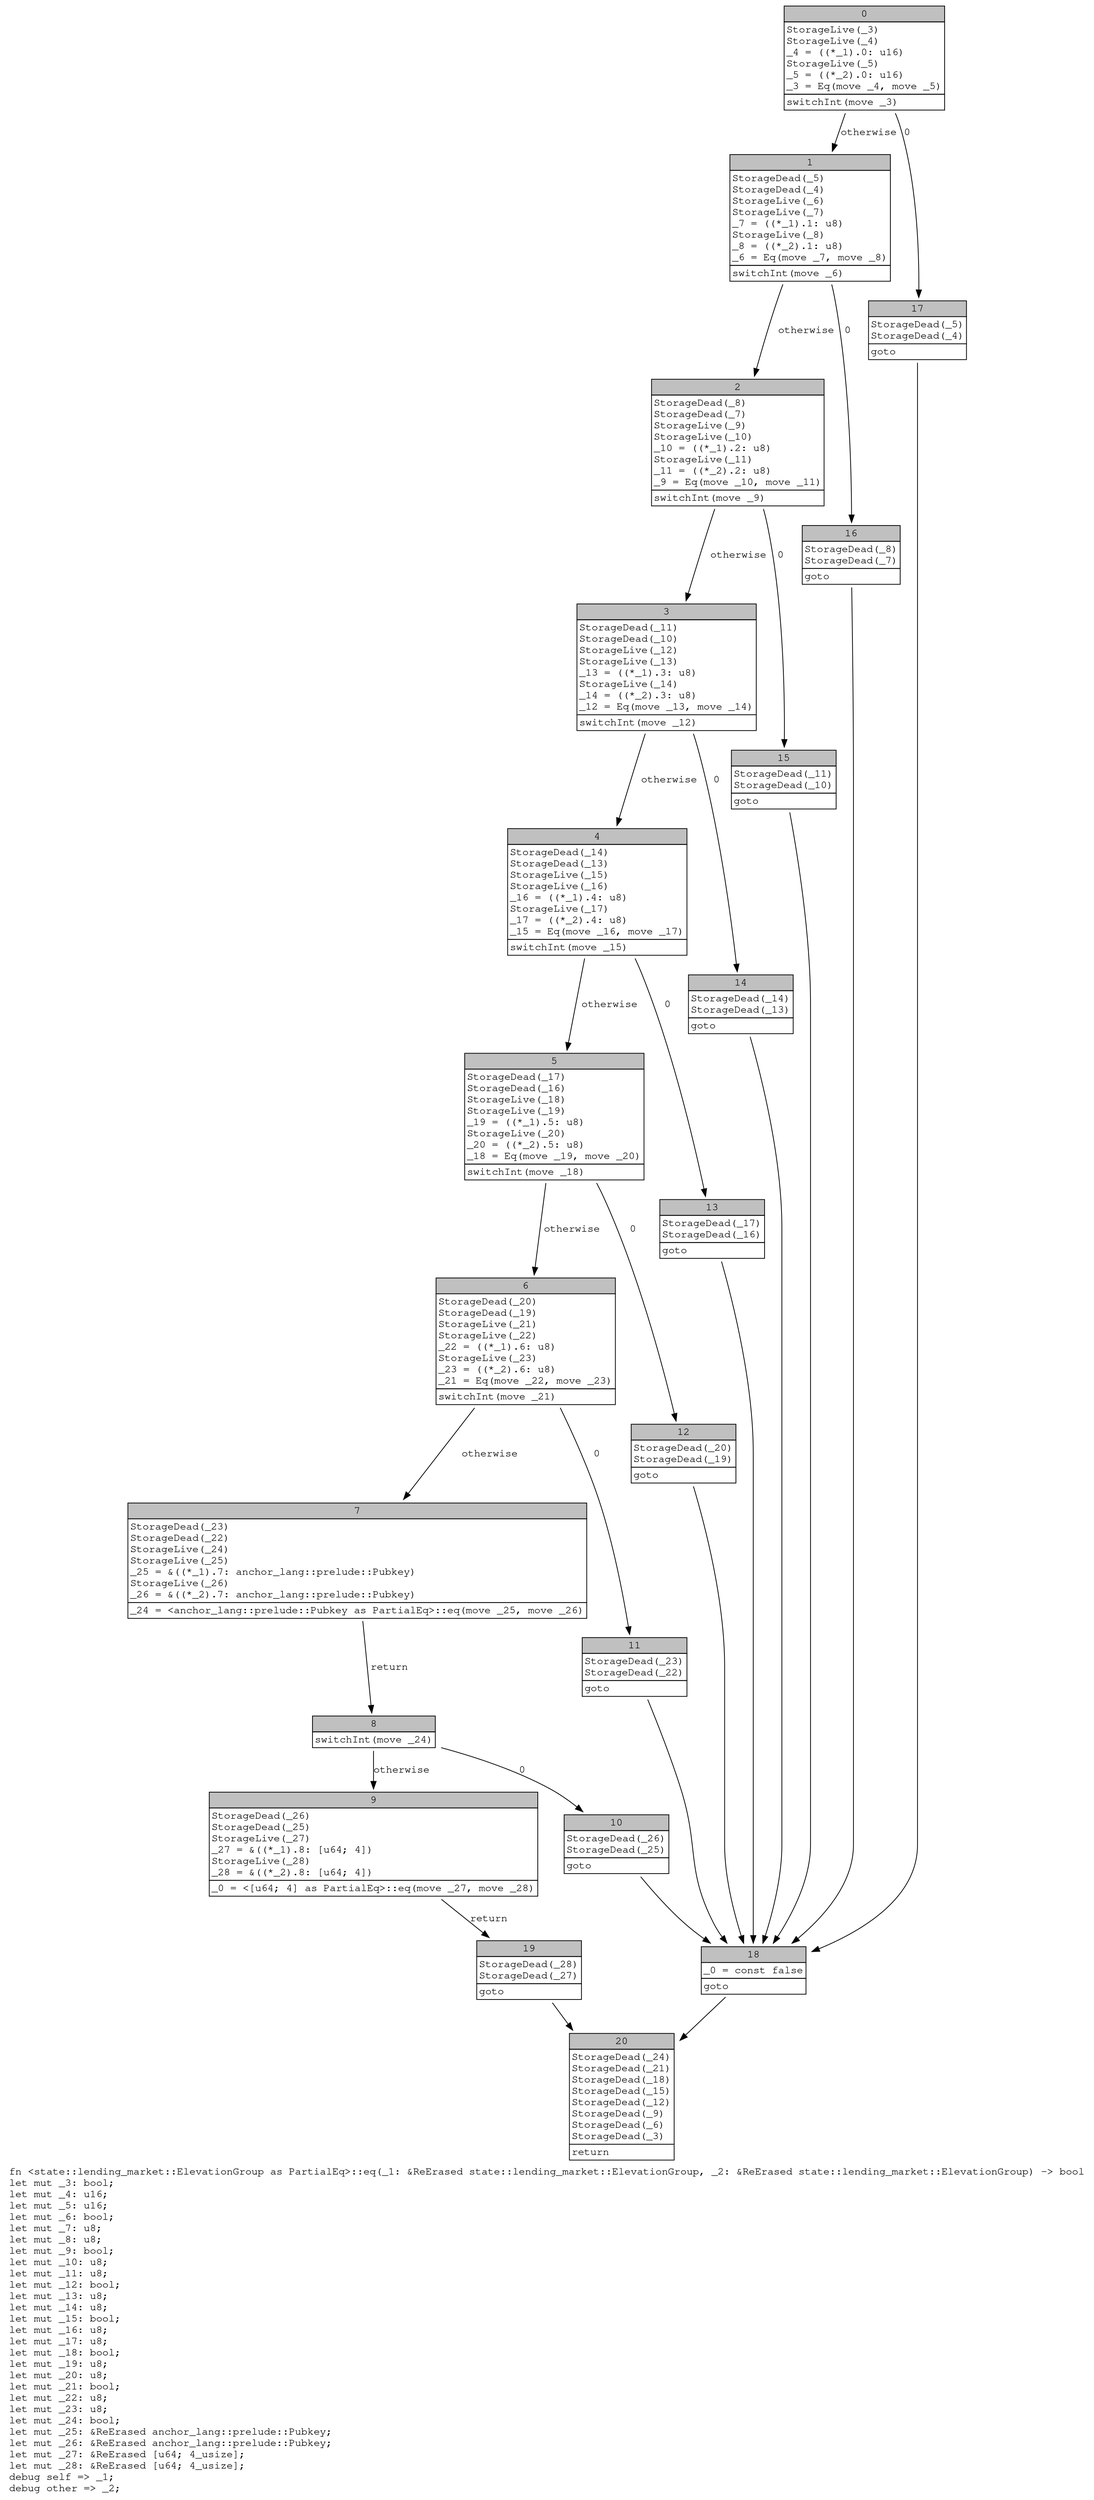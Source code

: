 digraph Mir_0_7244 {
    graph [fontname="Courier, monospace"];
    node [fontname="Courier, monospace"];
    edge [fontname="Courier, monospace"];
    label=<fn &lt;state::lending_market::ElevationGroup as PartialEq&gt;::eq(_1: &amp;ReErased state::lending_market::ElevationGroup, _2: &amp;ReErased state::lending_market::ElevationGroup) -&gt; bool<br align="left"/>let mut _3: bool;<br align="left"/>let mut _4: u16;<br align="left"/>let mut _5: u16;<br align="left"/>let mut _6: bool;<br align="left"/>let mut _7: u8;<br align="left"/>let mut _8: u8;<br align="left"/>let mut _9: bool;<br align="left"/>let mut _10: u8;<br align="left"/>let mut _11: u8;<br align="left"/>let mut _12: bool;<br align="left"/>let mut _13: u8;<br align="left"/>let mut _14: u8;<br align="left"/>let mut _15: bool;<br align="left"/>let mut _16: u8;<br align="left"/>let mut _17: u8;<br align="left"/>let mut _18: bool;<br align="left"/>let mut _19: u8;<br align="left"/>let mut _20: u8;<br align="left"/>let mut _21: bool;<br align="left"/>let mut _22: u8;<br align="left"/>let mut _23: u8;<br align="left"/>let mut _24: bool;<br align="left"/>let mut _25: &amp;ReErased anchor_lang::prelude::Pubkey;<br align="left"/>let mut _26: &amp;ReErased anchor_lang::prelude::Pubkey;<br align="left"/>let mut _27: &amp;ReErased [u64; 4_usize];<br align="left"/>let mut _28: &amp;ReErased [u64; 4_usize];<br align="left"/>debug self =&gt; _1;<br align="left"/>debug other =&gt; _2;<br align="left"/>>;
    bb0__0_7244 [shape="none", label=<<table border="0" cellborder="1" cellspacing="0"><tr><td bgcolor="gray" align="center" colspan="1">0</td></tr><tr><td align="left" balign="left">StorageLive(_3)<br/>StorageLive(_4)<br/>_4 = ((*_1).0: u16)<br/>StorageLive(_5)<br/>_5 = ((*_2).0: u16)<br/>_3 = Eq(move _4, move _5)<br/></td></tr><tr><td align="left">switchInt(move _3)</td></tr></table>>];
    bb1__0_7244 [shape="none", label=<<table border="0" cellborder="1" cellspacing="0"><tr><td bgcolor="gray" align="center" colspan="1">1</td></tr><tr><td align="left" balign="left">StorageDead(_5)<br/>StorageDead(_4)<br/>StorageLive(_6)<br/>StorageLive(_7)<br/>_7 = ((*_1).1: u8)<br/>StorageLive(_8)<br/>_8 = ((*_2).1: u8)<br/>_6 = Eq(move _7, move _8)<br/></td></tr><tr><td align="left">switchInt(move _6)</td></tr></table>>];
    bb2__0_7244 [shape="none", label=<<table border="0" cellborder="1" cellspacing="0"><tr><td bgcolor="gray" align="center" colspan="1">2</td></tr><tr><td align="left" balign="left">StorageDead(_8)<br/>StorageDead(_7)<br/>StorageLive(_9)<br/>StorageLive(_10)<br/>_10 = ((*_1).2: u8)<br/>StorageLive(_11)<br/>_11 = ((*_2).2: u8)<br/>_9 = Eq(move _10, move _11)<br/></td></tr><tr><td align="left">switchInt(move _9)</td></tr></table>>];
    bb3__0_7244 [shape="none", label=<<table border="0" cellborder="1" cellspacing="0"><tr><td bgcolor="gray" align="center" colspan="1">3</td></tr><tr><td align="left" balign="left">StorageDead(_11)<br/>StorageDead(_10)<br/>StorageLive(_12)<br/>StorageLive(_13)<br/>_13 = ((*_1).3: u8)<br/>StorageLive(_14)<br/>_14 = ((*_2).3: u8)<br/>_12 = Eq(move _13, move _14)<br/></td></tr><tr><td align="left">switchInt(move _12)</td></tr></table>>];
    bb4__0_7244 [shape="none", label=<<table border="0" cellborder="1" cellspacing="0"><tr><td bgcolor="gray" align="center" colspan="1">4</td></tr><tr><td align="left" balign="left">StorageDead(_14)<br/>StorageDead(_13)<br/>StorageLive(_15)<br/>StorageLive(_16)<br/>_16 = ((*_1).4: u8)<br/>StorageLive(_17)<br/>_17 = ((*_2).4: u8)<br/>_15 = Eq(move _16, move _17)<br/></td></tr><tr><td align="left">switchInt(move _15)</td></tr></table>>];
    bb5__0_7244 [shape="none", label=<<table border="0" cellborder="1" cellspacing="0"><tr><td bgcolor="gray" align="center" colspan="1">5</td></tr><tr><td align="left" balign="left">StorageDead(_17)<br/>StorageDead(_16)<br/>StorageLive(_18)<br/>StorageLive(_19)<br/>_19 = ((*_1).5: u8)<br/>StorageLive(_20)<br/>_20 = ((*_2).5: u8)<br/>_18 = Eq(move _19, move _20)<br/></td></tr><tr><td align="left">switchInt(move _18)</td></tr></table>>];
    bb6__0_7244 [shape="none", label=<<table border="0" cellborder="1" cellspacing="0"><tr><td bgcolor="gray" align="center" colspan="1">6</td></tr><tr><td align="left" balign="left">StorageDead(_20)<br/>StorageDead(_19)<br/>StorageLive(_21)<br/>StorageLive(_22)<br/>_22 = ((*_1).6: u8)<br/>StorageLive(_23)<br/>_23 = ((*_2).6: u8)<br/>_21 = Eq(move _22, move _23)<br/></td></tr><tr><td align="left">switchInt(move _21)</td></tr></table>>];
    bb7__0_7244 [shape="none", label=<<table border="0" cellborder="1" cellspacing="0"><tr><td bgcolor="gray" align="center" colspan="1">7</td></tr><tr><td align="left" balign="left">StorageDead(_23)<br/>StorageDead(_22)<br/>StorageLive(_24)<br/>StorageLive(_25)<br/>_25 = &amp;((*_1).7: anchor_lang::prelude::Pubkey)<br/>StorageLive(_26)<br/>_26 = &amp;((*_2).7: anchor_lang::prelude::Pubkey)<br/></td></tr><tr><td align="left">_24 = &lt;anchor_lang::prelude::Pubkey as PartialEq&gt;::eq(move _25, move _26)</td></tr></table>>];
    bb8__0_7244 [shape="none", label=<<table border="0" cellborder="1" cellspacing="0"><tr><td bgcolor="gray" align="center" colspan="1">8</td></tr><tr><td align="left">switchInt(move _24)</td></tr></table>>];
    bb9__0_7244 [shape="none", label=<<table border="0" cellborder="1" cellspacing="0"><tr><td bgcolor="gray" align="center" colspan="1">9</td></tr><tr><td align="left" balign="left">StorageDead(_26)<br/>StorageDead(_25)<br/>StorageLive(_27)<br/>_27 = &amp;((*_1).8: [u64; 4])<br/>StorageLive(_28)<br/>_28 = &amp;((*_2).8: [u64; 4])<br/></td></tr><tr><td align="left">_0 = &lt;[u64; 4] as PartialEq&gt;::eq(move _27, move _28)</td></tr></table>>];
    bb10__0_7244 [shape="none", label=<<table border="0" cellborder="1" cellspacing="0"><tr><td bgcolor="gray" align="center" colspan="1">10</td></tr><tr><td align="left" balign="left">StorageDead(_26)<br/>StorageDead(_25)<br/></td></tr><tr><td align="left">goto</td></tr></table>>];
    bb11__0_7244 [shape="none", label=<<table border="0" cellborder="1" cellspacing="0"><tr><td bgcolor="gray" align="center" colspan="1">11</td></tr><tr><td align="left" balign="left">StorageDead(_23)<br/>StorageDead(_22)<br/></td></tr><tr><td align="left">goto</td></tr></table>>];
    bb12__0_7244 [shape="none", label=<<table border="0" cellborder="1" cellspacing="0"><tr><td bgcolor="gray" align="center" colspan="1">12</td></tr><tr><td align="left" balign="left">StorageDead(_20)<br/>StorageDead(_19)<br/></td></tr><tr><td align="left">goto</td></tr></table>>];
    bb13__0_7244 [shape="none", label=<<table border="0" cellborder="1" cellspacing="0"><tr><td bgcolor="gray" align="center" colspan="1">13</td></tr><tr><td align="left" balign="left">StorageDead(_17)<br/>StorageDead(_16)<br/></td></tr><tr><td align="left">goto</td></tr></table>>];
    bb14__0_7244 [shape="none", label=<<table border="0" cellborder="1" cellspacing="0"><tr><td bgcolor="gray" align="center" colspan="1">14</td></tr><tr><td align="left" balign="left">StorageDead(_14)<br/>StorageDead(_13)<br/></td></tr><tr><td align="left">goto</td></tr></table>>];
    bb15__0_7244 [shape="none", label=<<table border="0" cellborder="1" cellspacing="0"><tr><td bgcolor="gray" align="center" colspan="1">15</td></tr><tr><td align="left" balign="left">StorageDead(_11)<br/>StorageDead(_10)<br/></td></tr><tr><td align="left">goto</td></tr></table>>];
    bb16__0_7244 [shape="none", label=<<table border="0" cellborder="1" cellspacing="0"><tr><td bgcolor="gray" align="center" colspan="1">16</td></tr><tr><td align="left" balign="left">StorageDead(_8)<br/>StorageDead(_7)<br/></td></tr><tr><td align="left">goto</td></tr></table>>];
    bb17__0_7244 [shape="none", label=<<table border="0" cellborder="1" cellspacing="0"><tr><td bgcolor="gray" align="center" colspan="1">17</td></tr><tr><td align="left" balign="left">StorageDead(_5)<br/>StorageDead(_4)<br/></td></tr><tr><td align="left">goto</td></tr></table>>];
    bb18__0_7244 [shape="none", label=<<table border="0" cellborder="1" cellspacing="0"><tr><td bgcolor="gray" align="center" colspan="1">18</td></tr><tr><td align="left" balign="left">_0 = const false<br/></td></tr><tr><td align="left">goto</td></tr></table>>];
    bb19__0_7244 [shape="none", label=<<table border="0" cellborder="1" cellspacing="0"><tr><td bgcolor="gray" align="center" colspan="1">19</td></tr><tr><td align="left" balign="left">StorageDead(_28)<br/>StorageDead(_27)<br/></td></tr><tr><td align="left">goto</td></tr></table>>];
    bb20__0_7244 [shape="none", label=<<table border="0" cellborder="1" cellspacing="0"><tr><td bgcolor="gray" align="center" colspan="1">20</td></tr><tr><td align="left" balign="left">StorageDead(_24)<br/>StorageDead(_21)<br/>StorageDead(_18)<br/>StorageDead(_15)<br/>StorageDead(_12)<br/>StorageDead(_9)<br/>StorageDead(_6)<br/>StorageDead(_3)<br/></td></tr><tr><td align="left">return</td></tr></table>>];
    bb0__0_7244 -> bb17__0_7244 [label="0"];
    bb0__0_7244 -> bb1__0_7244 [label="otherwise"];
    bb1__0_7244 -> bb16__0_7244 [label="0"];
    bb1__0_7244 -> bb2__0_7244 [label="otherwise"];
    bb2__0_7244 -> bb15__0_7244 [label="0"];
    bb2__0_7244 -> bb3__0_7244 [label="otherwise"];
    bb3__0_7244 -> bb14__0_7244 [label="0"];
    bb3__0_7244 -> bb4__0_7244 [label="otherwise"];
    bb4__0_7244 -> bb13__0_7244 [label="0"];
    bb4__0_7244 -> bb5__0_7244 [label="otherwise"];
    bb5__0_7244 -> bb12__0_7244 [label="0"];
    bb5__0_7244 -> bb6__0_7244 [label="otherwise"];
    bb6__0_7244 -> bb11__0_7244 [label="0"];
    bb6__0_7244 -> bb7__0_7244 [label="otherwise"];
    bb7__0_7244 -> bb8__0_7244 [label="return"];
    bb8__0_7244 -> bb10__0_7244 [label="0"];
    bb8__0_7244 -> bb9__0_7244 [label="otherwise"];
    bb9__0_7244 -> bb19__0_7244 [label="return"];
    bb10__0_7244 -> bb18__0_7244 [label=""];
    bb11__0_7244 -> bb18__0_7244 [label=""];
    bb12__0_7244 -> bb18__0_7244 [label=""];
    bb13__0_7244 -> bb18__0_7244 [label=""];
    bb14__0_7244 -> bb18__0_7244 [label=""];
    bb15__0_7244 -> bb18__0_7244 [label=""];
    bb16__0_7244 -> bb18__0_7244 [label=""];
    bb17__0_7244 -> bb18__0_7244 [label=""];
    bb18__0_7244 -> bb20__0_7244 [label=""];
    bb19__0_7244 -> bb20__0_7244 [label=""];
}
